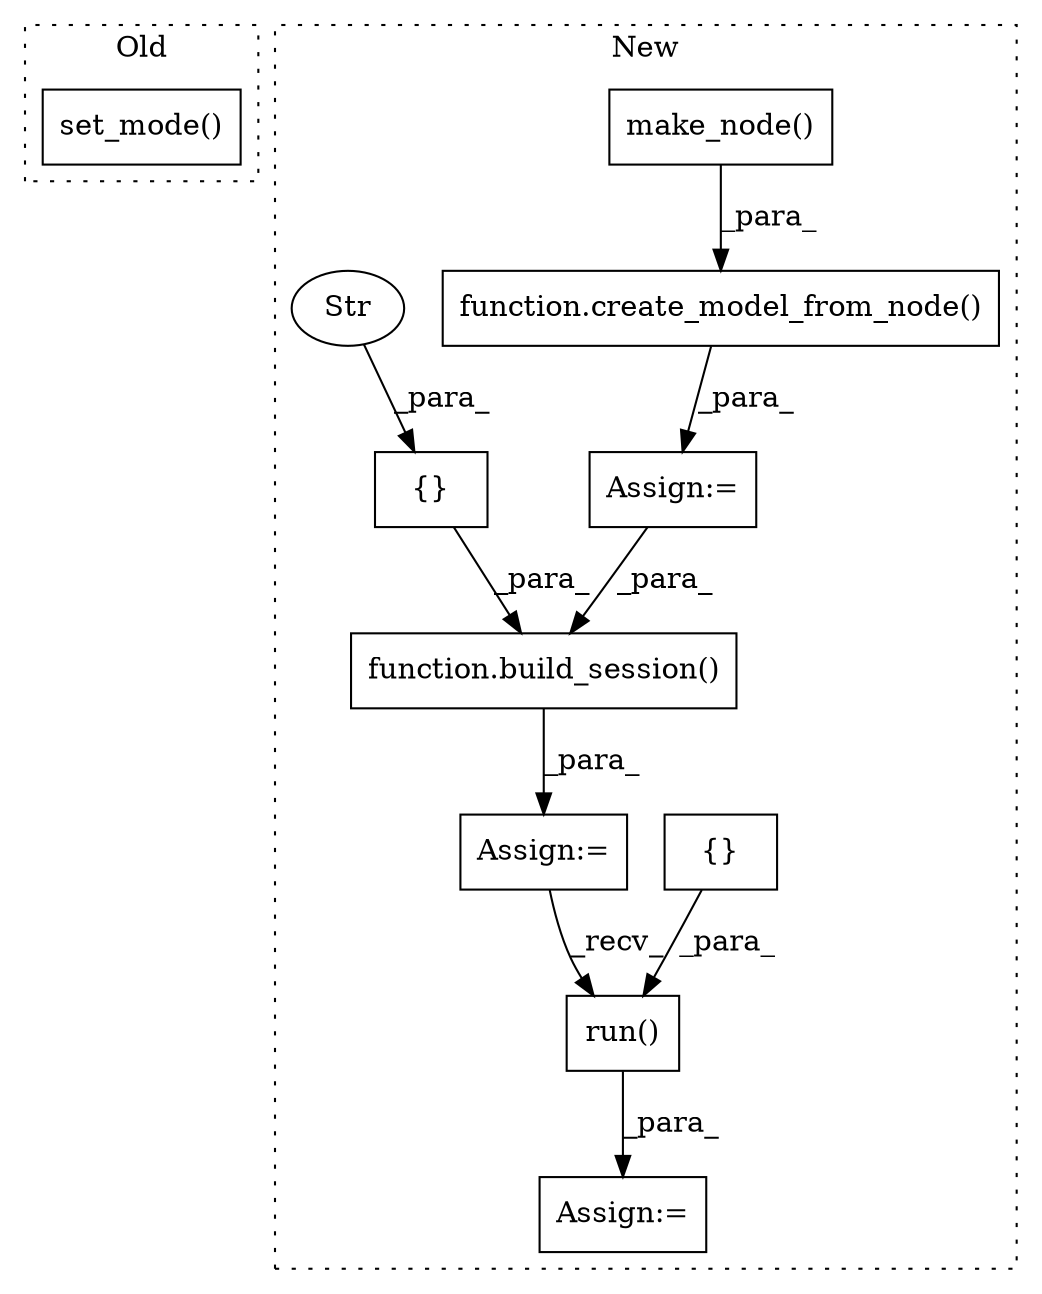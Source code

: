 digraph G {
subgraph cluster0 {
1 [label="set_mode()" a="75" s="4011,4052" l="15,1" shape="box"];
label = "Old";
style="dotted";
}
subgraph cluster1 {
2 [label="{}" a="59" s="10060,10083" l="1,0" shape="box"];
3 [label="run()" a="75" s="10496,10534" l="12,1" shape="box"];
4 [label="make_node()" a="75" s="9790,9814" l="17,138" shape="box"];
5 [label="{}" a="95" s="10514,10533" l="1,1" shape="box"];
6 [label="Str" a="66" s="10061" l="22" shape="ellipse"];
7 [label="Assign:=" a="68" s="10493" l="3" shape="box"];
8 [label="Assign:=" a="68" s="9966" l="3" shape="box"];
9 [label="Assign:=" a="68" s="10036" l="3" shape="box"];
10 [label="function.build_session()" a="75" s="10039,10084" l="14,1" shape="box"];
11 [label="function.create_model_from_node()" a="75" s="9969,10019" l="23,1" shape="box"];
label = "New";
style="dotted";
}
2 -> 10 [label="_para_"];
3 -> 7 [label="_para_"];
4 -> 11 [label="_para_"];
5 -> 3 [label="_para_"];
6 -> 2 [label="_para_"];
8 -> 10 [label="_para_"];
9 -> 3 [label="_recv_"];
10 -> 9 [label="_para_"];
11 -> 8 [label="_para_"];
}